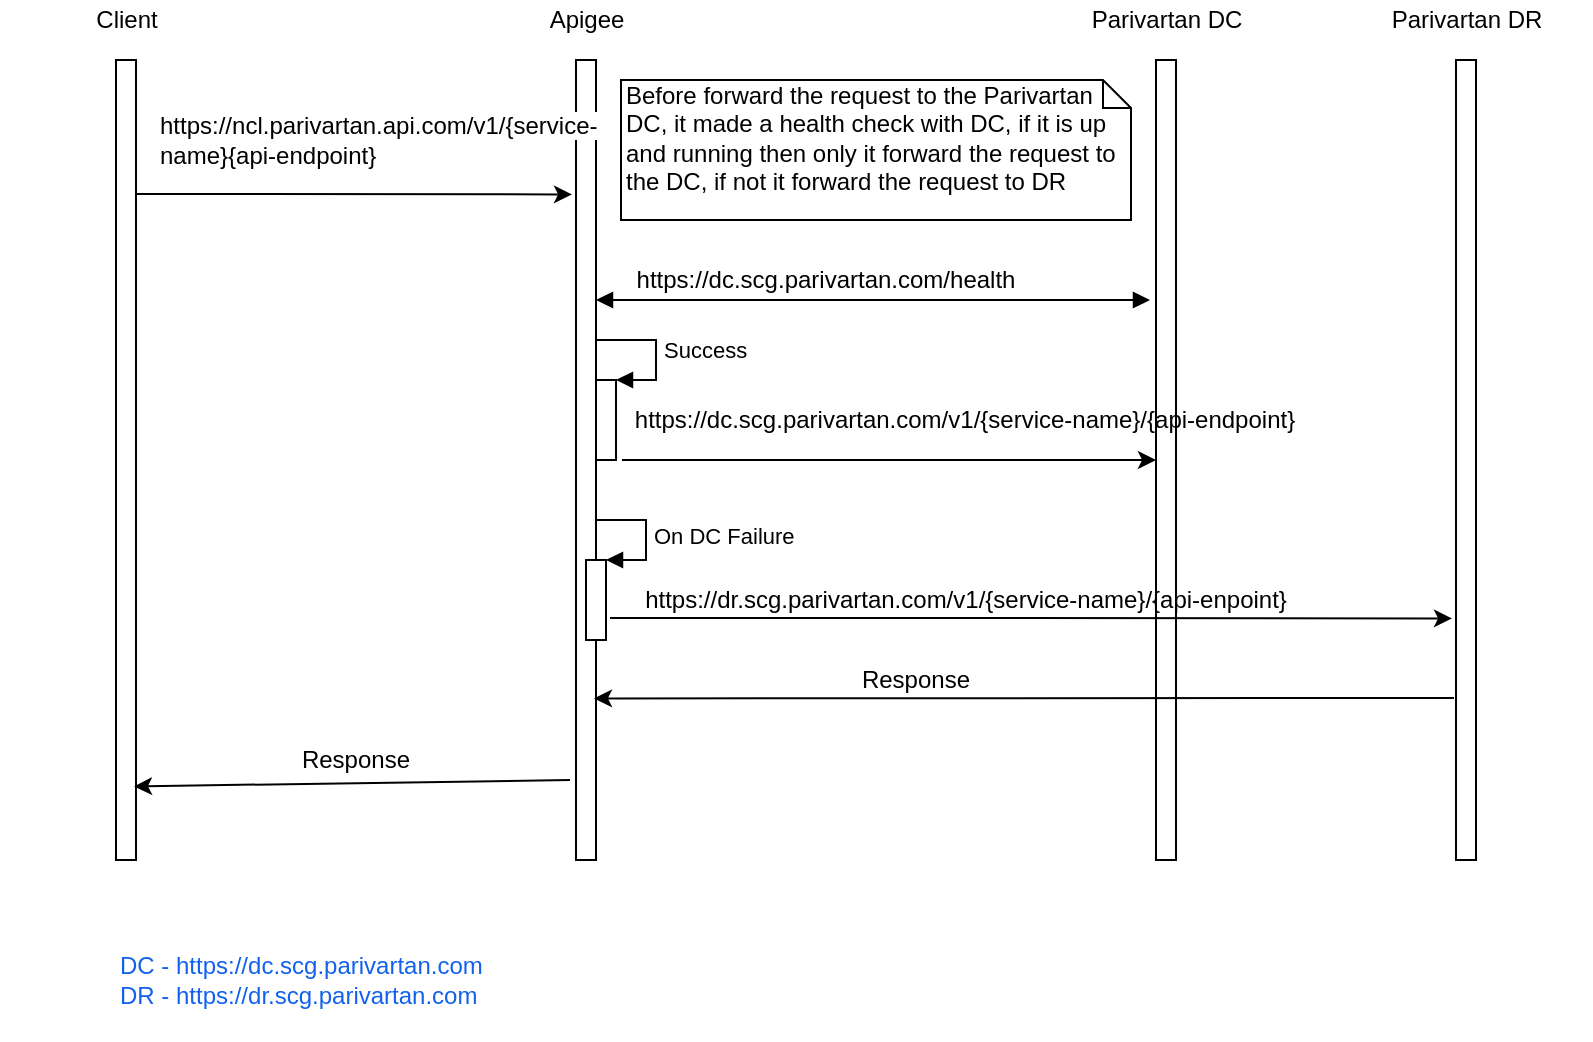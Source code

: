 <mxfile version="13.6.3" type="device"><diagram id="nVxTwbq6VKOer5sP2wn4" name="Page-1"><mxGraphModel dx="1422" dy="762" grid="1" gridSize="10" guides="1" tooltips="1" connect="1" arrows="1" fold="1" page="1" pageScale="1" pageWidth="850" pageHeight="1100" math="0" shadow="0"><root><mxCell id="0"/><mxCell id="1" parent="0"/><mxCell id="NVhXH5_mCWPIJ-D9APO8-1" value="" style="rounded=0;whiteSpace=wrap;html=1;" parent="1" vertex="1"><mxGeometry x="80" y="120" width="10" height="400" as="geometry"/></mxCell><mxCell id="NVhXH5_mCWPIJ-D9APO8-2" value="" style="rounded=0;whiteSpace=wrap;html=1;" parent="1" vertex="1"><mxGeometry x="310" y="120" width="10" height="400" as="geometry"/></mxCell><mxCell id="NVhXH5_mCWPIJ-D9APO8-3" value="" style="rounded=0;whiteSpace=wrap;html=1;" parent="1" vertex="1"><mxGeometry x="600" y="120" width="10" height="400" as="geometry"/></mxCell><mxCell id="NVhXH5_mCWPIJ-D9APO8-4" value="" style="rounded=0;whiteSpace=wrap;html=1;" parent="1" vertex="1"><mxGeometry x="750" y="120" width="10" height="400" as="geometry"/></mxCell><mxCell id="NVhXH5_mCWPIJ-D9APO8-5" value="Client" style="text;html=1;strokeColor=none;fillColor=none;align=center;verticalAlign=middle;whiteSpace=wrap;rounded=0;" parent="1" vertex="1"><mxGeometry x="22.5" y="90" width="125" height="20" as="geometry"/></mxCell><mxCell id="NVhXH5_mCWPIJ-D9APO8-6" value="Apigee" style="text;html=1;strokeColor=none;fillColor=none;align=center;verticalAlign=middle;whiteSpace=wrap;rounded=0;" parent="1" vertex="1"><mxGeometry x="252.5" y="90" width="125" height="20" as="geometry"/></mxCell><mxCell id="NVhXH5_mCWPIJ-D9APO8-7" value="Parivartan DC" style="text;html=1;strokeColor=none;fillColor=none;align=center;verticalAlign=middle;whiteSpace=wrap;rounded=0;" parent="1" vertex="1"><mxGeometry x="542.5" y="90" width="125" height="20" as="geometry"/></mxCell><mxCell id="NVhXH5_mCWPIJ-D9APO8-8" value="Parivartan DR" style="text;html=1;strokeColor=none;fillColor=none;align=center;verticalAlign=middle;whiteSpace=wrap;rounded=0;" parent="1" vertex="1"><mxGeometry x="692.5" y="90" width="125" height="20" as="geometry"/></mxCell><mxCell id="NVhXH5_mCWPIJ-D9APO8-9" value="" style="endArrow=classic;html=1;entryX=-0.2;entryY=0.168;entryDx=0;entryDy=0;entryPerimeter=0;" parent="1" target="NVhXH5_mCWPIJ-D9APO8-2" edge="1"><mxGeometry width="50" height="50" relative="1" as="geometry"><mxPoint x="90" y="187" as="sourcePoint"/><mxPoint x="450" y="370" as="targetPoint"/></mxGeometry></mxCell><mxCell id="NVhXH5_mCWPIJ-D9APO8-10" value="&lt;font style=&quot;font-size: 12px&quot;&gt;&lt;font style=&quot;background-color: rgb(255 , 255 , 255) ; font-size: 12px&quot;&gt;https://ncl.parivartan.api.com/v1/{service-name}{api-endpoint}&lt;br&gt;&lt;/font&gt;&lt;/font&gt;" style="text;html=1;strokeColor=none;fillColor=none;align=left;verticalAlign=middle;whiteSpace=wrap;rounded=0;" parent="1" vertex="1"><mxGeometry x="100" y="140" width="200" height="40" as="geometry"/></mxCell><mxCell id="NVhXH5_mCWPIJ-D9APO8-17" value="" style="endArrow=block;startArrow=block;endFill=1;startFill=1;html=1;entryX=-0.3;entryY=0.3;entryDx=0;entryDy=0;entryPerimeter=0;" parent="1" target="NVhXH5_mCWPIJ-D9APO8-3" edge="1"><mxGeometry width="160" relative="1" as="geometry"><mxPoint x="320" y="240" as="sourcePoint"/><mxPoint x="520" y="240" as="targetPoint"/></mxGeometry></mxCell><mxCell id="NVhXH5_mCWPIJ-D9APO8-18" value="https://dc.scg.parivartan.com/health" style="text;html=1;strokeColor=none;fillColor=none;align=center;verticalAlign=middle;whiteSpace=wrap;rounded=0;" parent="1" vertex="1"><mxGeometry x="360" y="220" width="150" height="20" as="geometry"/></mxCell><mxCell id="NVhXH5_mCWPIJ-D9APO8-20" value="" style="html=1;points=[];perimeter=orthogonalPerimeter;" parent="1" vertex="1"><mxGeometry x="320" y="280" width="10" height="40" as="geometry"/></mxCell><mxCell id="NVhXH5_mCWPIJ-D9APO8-21" value="Success" style="edgeStyle=orthogonalEdgeStyle;html=1;align=left;spacingLeft=2;endArrow=block;rounded=0;entryX=1;entryY=0;" parent="1" source="NVhXH5_mCWPIJ-D9APO8-2" target="NVhXH5_mCWPIJ-D9APO8-20" edge="1"><mxGeometry relative="1" as="geometry"><mxPoint x="325" y="260" as="sourcePoint"/><Array as="points"><mxPoint x="350" y="260"/><mxPoint x="350" y="280"/></Array></mxGeometry></mxCell><mxCell id="NVhXH5_mCWPIJ-D9APO8-22" value="" style="endArrow=classic;html=1;exitX=1.3;exitY=1;exitDx=0;exitDy=0;exitPerimeter=0;entryX=0;entryY=0.5;entryDx=0;entryDy=0;" parent="1" source="NVhXH5_mCWPIJ-D9APO8-20" target="NVhXH5_mCWPIJ-D9APO8-3" edge="1"><mxGeometry width="50" height="50" relative="1" as="geometry"><mxPoint x="400" y="370" as="sourcePoint"/><mxPoint x="450" y="320" as="targetPoint"/></mxGeometry></mxCell><mxCell id="NVhXH5_mCWPIJ-D9APO8-23" value="https://dc.scg.parivartan.com/v1/{service-name}/{api-endpoint}" style="text;html=1;strokeColor=none;fillColor=none;align=center;verticalAlign=middle;whiteSpace=wrap;rounded=0;" parent="1" vertex="1"><mxGeometry x="337.5" y="290" width="332.5" height="20" as="geometry"/></mxCell><mxCell id="NVhXH5_mCWPIJ-D9APO8-24" value="" style="html=1;points=[];perimeter=orthogonalPerimeter;" parent="1" vertex="1"><mxGeometry x="315" y="370" width="10" height="40" as="geometry"/></mxCell><mxCell id="NVhXH5_mCWPIJ-D9APO8-25" value="On DC Failure" style="edgeStyle=orthogonalEdgeStyle;html=1;align=left;spacingLeft=2;endArrow=block;rounded=0;entryX=1;entryY=0;" parent="1" target="NVhXH5_mCWPIJ-D9APO8-24" edge="1"><mxGeometry relative="1" as="geometry"><mxPoint x="320" y="350" as="sourcePoint"/><Array as="points"><mxPoint x="345" y="350"/></Array></mxGeometry></mxCell><mxCell id="NVhXH5_mCWPIJ-D9APO8-26" value="" style="endArrow=classic;html=1;entryX=-0.2;entryY=0.698;entryDx=0;entryDy=0;entryPerimeter=0;" parent="1" target="NVhXH5_mCWPIJ-D9APO8-4" edge="1"><mxGeometry width="50" height="50" relative="1" as="geometry"><mxPoint x="327" y="399" as="sourcePoint"/><mxPoint x="530" y="330" as="targetPoint"/><Array as="points"><mxPoint x="450" y="399"/></Array></mxGeometry></mxCell><mxCell id="NVhXH5_mCWPIJ-D9APO8-27" value="https://dr.scg.parivartan.com/v1/{service-name}/{api-enpoint}" style="text;html=1;strokeColor=none;fillColor=none;align=center;verticalAlign=middle;whiteSpace=wrap;rounded=0;" parent="1" vertex="1"><mxGeometry x="340" y="380" width="330" height="20" as="geometry"/></mxCell><mxCell id="NVhXH5_mCWPIJ-D9APO8-28" value="" style="endArrow=classic;html=1;entryX=0.9;entryY=0.798;entryDx=0;entryDy=0;entryPerimeter=0;" parent="1" target="NVhXH5_mCWPIJ-D9APO8-2" edge="1"><mxGeometry width="50" height="50" relative="1" as="geometry"><mxPoint x="749" y="439" as="sourcePoint"/><mxPoint x="450" y="310" as="targetPoint"/></mxGeometry></mxCell><mxCell id="NVhXH5_mCWPIJ-D9APO8-29" value="" style="endArrow=classic;html=1;exitX=-0.3;exitY=0.9;exitDx=0;exitDy=0;exitPerimeter=0;entryX=0.9;entryY=0.908;entryDx=0;entryDy=0;entryPerimeter=0;" parent="1" source="NVhXH5_mCWPIJ-D9APO8-2" target="NVhXH5_mCWPIJ-D9APO8-1" edge="1"><mxGeometry width="50" height="50" relative="1" as="geometry"><mxPoint x="80" y="389.5" as="sourcePoint"/><mxPoint x="93" y="483" as="targetPoint"/></mxGeometry></mxCell><mxCell id="NVhXH5_mCWPIJ-D9APO8-30" value="Response" style="text;html=1;strokeColor=none;fillColor=none;align=center;verticalAlign=middle;whiteSpace=wrap;rounded=0;" parent="1" vertex="1"><mxGeometry x="360" y="420" width="240" height="20" as="geometry"/></mxCell><mxCell id="NVhXH5_mCWPIJ-D9APO8-31" value="Response" style="text;html=1;strokeColor=none;fillColor=none;align=center;verticalAlign=middle;whiteSpace=wrap;rounded=0;" parent="1" vertex="1"><mxGeometry x="80" y="460" width="240" height="20" as="geometry"/></mxCell><mxCell id="NVhXH5_mCWPIJ-D9APO8-32" value="&lt;span style=&quot;text-align: center&quot;&gt;Before forward the request to the Parivartan DC, it made a health check with DC, if it is up and running then only it forward the request to the DC, if not it forward the request to DR&lt;/span&gt;" style="shape=note;whiteSpace=wrap;html=1;size=14;verticalAlign=top;align=left;spacingTop=-6;" parent="1" vertex="1"><mxGeometry x="332.5" y="130" width="255" height="70" as="geometry"/></mxCell><mxCell id="NVhXH5_mCWPIJ-D9APO8-34" value="&lt;font color=&quot;#1161ed&quot;&gt;DC - https://dc.scg.parivartan.com&lt;br&gt;DR - https://dr.scg.parivartan.com&lt;/font&gt;" style="text;html=1;strokeColor=none;fillColor=none;align=left;verticalAlign=middle;whiteSpace=wrap;rounded=0;" parent="1" vertex="1"><mxGeometry x="80" y="550" width="200" height="60" as="geometry"/></mxCell></root></mxGraphModel></diagram></mxfile>